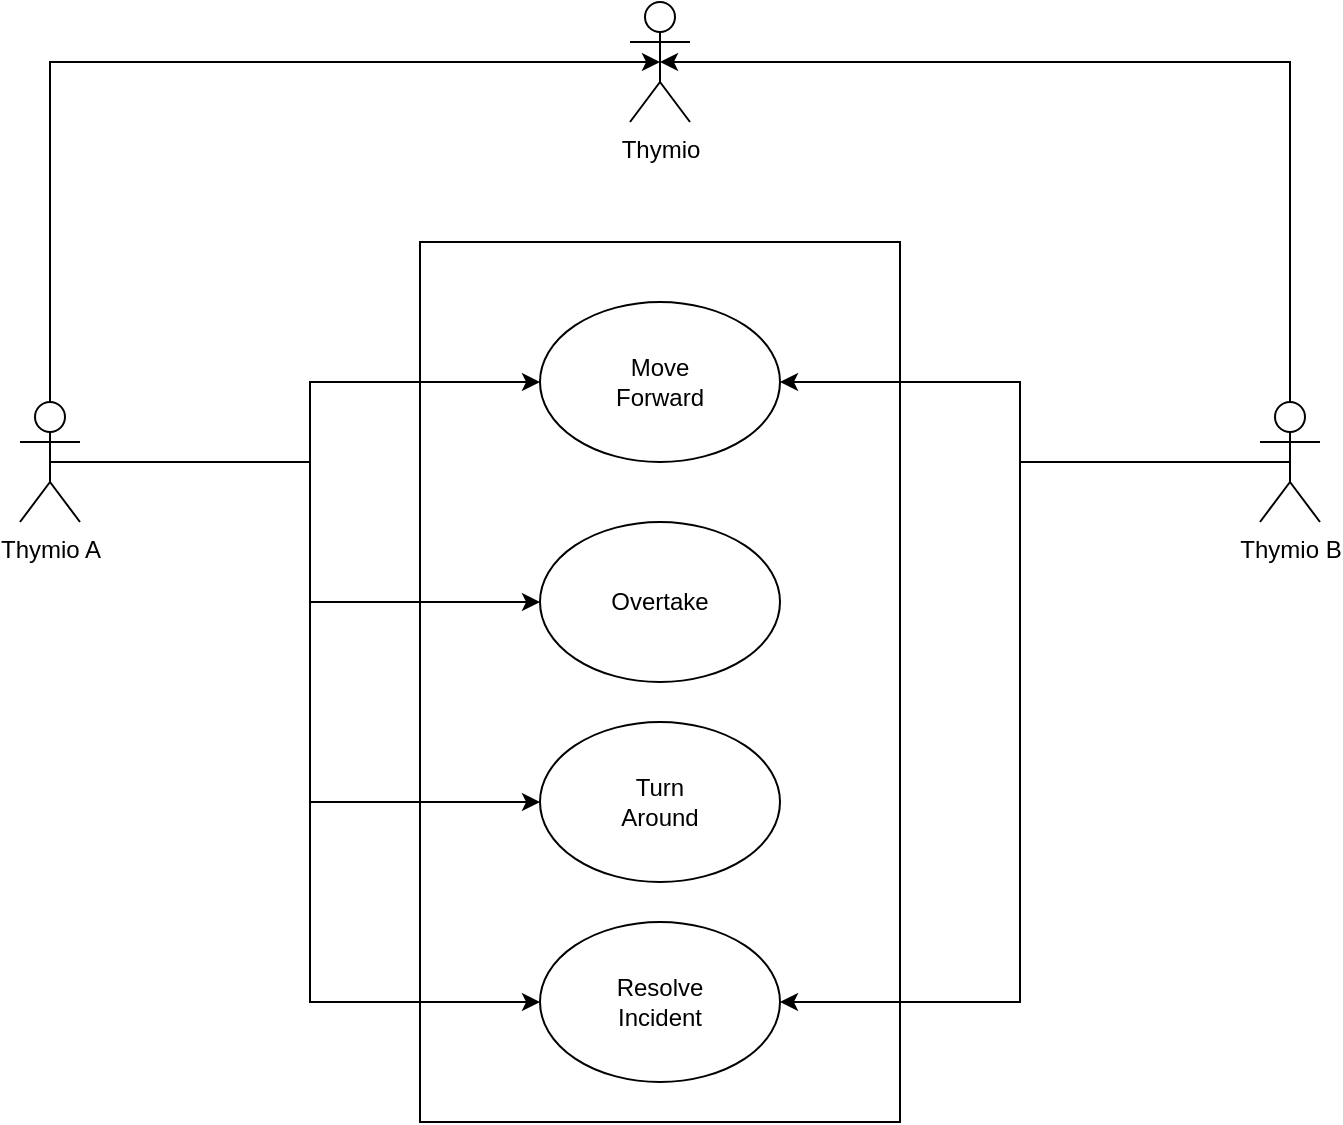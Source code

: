 <mxfile version="25.0.1">
  <diagram name="Pagina-1" id="gC7-CT_BoV-7xCQEOZI1">
    <mxGraphModel dx="823" dy="549" grid="1" gridSize="10" guides="1" tooltips="1" connect="1" arrows="1" fold="1" page="1" pageScale="1" pageWidth="827" pageHeight="1169" math="0" shadow="0">
      <root>
        <mxCell id="0" />
        <mxCell id="1" parent="0" />
        <mxCell id="VEj-wDTGHTGFX5anfmht-2" value="" style="rounded=0;whiteSpace=wrap;html=1;fillColor=none;" vertex="1" parent="1">
          <mxGeometry x="280" y="200" width="240" height="440" as="geometry" />
        </mxCell>
        <mxCell id="VEj-wDTGHTGFX5anfmht-26" style="edgeStyle=orthogonalEdgeStyle;rounded=0;orthogonalLoop=1;jettySize=auto;html=1;exitX=0.5;exitY=0.5;exitDx=0;exitDy=0;exitPerimeter=0;entryX=0;entryY=0.5;entryDx=0;entryDy=0;" edge="1" parent="1" source="VEj-wDTGHTGFX5anfmht-5" target="VEj-wDTGHTGFX5anfmht-9">
          <mxGeometry relative="1" as="geometry" />
        </mxCell>
        <mxCell id="VEj-wDTGHTGFX5anfmht-27" style="edgeStyle=orthogonalEdgeStyle;rounded=0;orthogonalLoop=1;jettySize=auto;html=1;exitX=0.5;exitY=0.5;exitDx=0;exitDy=0;exitPerimeter=0;entryX=0;entryY=0.5;entryDx=0;entryDy=0;" edge="1" parent="1" source="VEj-wDTGHTGFX5anfmht-5" target="VEj-wDTGHTGFX5anfmht-14">
          <mxGeometry relative="1" as="geometry" />
        </mxCell>
        <mxCell id="VEj-wDTGHTGFX5anfmht-28" style="edgeStyle=orthogonalEdgeStyle;rounded=0;orthogonalLoop=1;jettySize=auto;html=1;exitX=0.5;exitY=0.5;exitDx=0;exitDy=0;exitPerimeter=0;entryX=0;entryY=0.5;entryDx=0;entryDy=0;" edge="1" parent="1" source="VEj-wDTGHTGFX5anfmht-5" target="VEj-wDTGHTGFX5anfmht-19">
          <mxGeometry relative="1" as="geometry" />
        </mxCell>
        <mxCell id="VEj-wDTGHTGFX5anfmht-29" style="edgeStyle=orthogonalEdgeStyle;rounded=0;orthogonalLoop=1;jettySize=auto;html=1;exitX=0.5;exitY=0.5;exitDx=0;exitDy=0;exitPerimeter=0;entryX=0;entryY=0.5;entryDx=0;entryDy=0;" edge="1" parent="1" source="VEj-wDTGHTGFX5anfmht-5" target="VEj-wDTGHTGFX5anfmht-23">
          <mxGeometry relative="1" as="geometry" />
        </mxCell>
        <mxCell id="VEj-wDTGHTGFX5anfmht-33" style="edgeStyle=orthogonalEdgeStyle;rounded=0;orthogonalLoop=1;jettySize=auto;html=1;exitX=0.5;exitY=0;exitDx=0;exitDy=0;exitPerimeter=0;entryX=0.5;entryY=0.5;entryDx=0;entryDy=0;entryPerimeter=0;" edge="1" parent="1" source="VEj-wDTGHTGFX5anfmht-5" target="VEj-wDTGHTGFX5anfmht-32">
          <mxGeometry relative="1" as="geometry">
            <Array as="points">
              <mxPoint x="95" y="110" />
            </Array>
          </mxGeometry>
        </mxCell>
        <mxCell id="VEj-wDTGHTGFX5anfmht-5" value="Thymio A" style="shape=umlActor;verticalLabelPosition=bottom;verticalAlign=top;html=1;outlineConnect=0;" vertex="1" parent="1">
          <mxGeometry x="80" y="280" width="30" height="60" as="geometry" />
        </mxCell>
        <mxCell id="VEj-wDTGHTGFX5anfmht-12" value="" style="group" vertex="1" connectable="0" parent="1">
          <mxGeometry x="340" y="230" width="120" height="80" as="geometry" />
        </mxCell>
        <mxCell id="VEj-wDTGHTGFX5anfmht-9" value="" style="ellipse;whiteSpace=wrap;html=1;" vertex="1" parent="VEj-wDTGHTGFX5anfmht-12">
          <mxGeometry width="120" height="80" as="geometry" />
        </mxCell>
        <mxCell id="VEj-wDTGHTGFX5anfmht-10" value="Move Forward" style="text;html=1;align=center;verticalAlign=middle;whiteSpace=wrap;rounded=0;" vertex="1" parent="VEj-wDTGHTGFX5anfmht-12">
          <mxGeometry x="30" y="25" width="60" height="30" as="geometry" />
        </mxCell>
        <mxCell id="VEj-wDTGHTGFX5anfmht-13" value="" style="group" vertex="1" connectable="0" parent="1">
          <mxGeometry x="340" y="340" width="120" height="80" as="geometry" />
        </mxCell>
        <mxCell id="VEj-wDTGHTGFX5anfmht-14" value="" style="ellipse;whiteSpace=wrap;html=1;" vertex="1" parent="VEj-wDTGHTGFX5anfmht-13">
          <mxGeometry width="120" height="80" as="geometry" />
        </mxCell>
        <mxCell id="VEj-wDTGHTGFX5anfmht-15" value="Overtake" style="text;html=1;align=center;verticalAlign=middle;whiteSpace=wrap;rounded=0;" vertex="1" parent="VEj-wDTGHTGFX5anfmht-13">
          <mxGeometry x="30" y="25" width="60" height="30" as="geometry" />
        </mxCell>
        <mxCell id="VEj-wDTGHTGFX5anfmht-30" style="edgeStyle=orthogonalEdgeStyle;rounded=0;orthogonalLoop=1;jettySize=auto;html=1;exitX=0.5;exitY=0.5;exitDx=0;exitDy=0;exitPerimeter=0;entryX=1;entryY=0.5;entryDx=0;entryDy=0;" edge="1" parent="1" source="VEj-wDTGHTGFX5anfmht-16" target="VEj-wDTGHTGFX5anfmht-9">
          <mxGeometry relative="1" as="geometry" />
        </mxCell>
        <mxCell id="VEj-wDTGHTGFX5anfmht-31" style="edgeStyle=orthogonalEdgeStyle;rounded=0;orthogonalLoop=1;jettySize=auto;html=1;exitX=0.5;exitY=0.5;exitDx=0;exitDy=0;exitPerimeter=0;entryX=1;entryY=0.5;entryDx=0;entryDy=0;" edge="1" parent="1" source="VEj-wDTGHTGFX5anfmht-16" target="VEj-wDTGHTGFX5anfmht-23">
          <mxGeometry relative="1" as="geometry" />
        </mxCell>
        <mxCell id="VEj-wDTGHTGFX5anfmht-16" value="Thymio B&lt;div&gt;&lt;br&gt;&lt;/div&gt;" style="shape=umlActor;verticalLabelPosition=bottom;verticalAlign=top;html=1;outlineConnect=0;" vertex="1" parent="1">
          <mxGeometry x="700" y="280" width="30" height="60" as="geometry" />
        </mxCell>
        <mxCell id="VEj-wDTGHTGFX5anfmht-18" value="" style="group" vertex="1" connectable="0" parent="1">
          <mxGeometry x="340" y="440" width="120" height="80" as="geometry" />
        </mxCell>
        <mxCell id="VEj-wDTGHTGFX5anfmht-19" value="" style="ellipse;whiteSpace=wrap;html=1;" vertex="1" parent="VEj-wDTGHTGFX5anfmht-18">
          <mxGeometry width="120" height="80" as="geometry" />
        </mxCell>
        <mxCell id="VEj-wDTGHTGFX5anfmht-20" value="Turn Around" style="text;html=1;align=center;verticalAlign=middle;whiteSpace=wrap;rounded=0;" vertex="1" parent="VEj-wDTGHTGFX5anfmht-18">
          <mxGeometry x="30" y="25" width="60" height="30" as="geometry" />
        </mxCell>
        <mxCell id="VEj-wDTGHTGFX5anfmht-22" value="" style="group" vertex="1" connectable="0" parent="1">
          <mxGeometry x="340" y="540" width="120" height="80" as="geometry" />
        </mxCell>
        <mxCell id="VEj-wDTGHTGFX5anfmht-23" value="" style="ellipse;whiteSpace=wrap;html=1;" vertex="1" parent="VEj-wDTGHTGFX5anfmht-22">
          <mxGeometry width="120" height="80" as="geometry" />
        </mxCell>
        <mxCell id="VEj-wDTGHTGFX5anfmht-24" value="Resolve Incident" style="text;html=1;align=center;verticalAlign=middle;whiteSpace=wrap;rounded=0;" vertex="1" parent="VEj-wDTGHTGFX5anfmht-22">
          <mxGeometry x="30" y="25" width="60" height="30" as="geometry" />
        </mxCell>
        <mxCell id="VEj-wDTGHTGFX5anfmht-32" value="Thymio" style="shape=umlActor;verticalLabelPosition=bottom;verticalAlign=top;html=1;outlineConnect=0;" vertex="1" parent="1">
          <mxGeometry x="385" y="80" width="30" height="60" as="geometry" />
        </mxCell>
        <mxCell id="VEj-wDTGHTGFX5anfmht-34" style="edgeStyle=orthogonalEdgeStyle;rounded=0;orthogonalLoop=1;jettySize=auto;html=1;exitX=0.5;exitY=0;exitDx=0;exitDy=0;exitPerimeter=0;entryX=0.5;entryY=0.5;entryDx=0;entryDy=0;entryPerimeter=0;" edge="1" parent="1" source="VEj-wDTGHTGFX5anfmht-16" target="VEj-wDTGHTGFX5anfmht-32">
          <mxGeometry relative="1" as="geometry">
            <Array as="points">
              <mxPoint x="715" y="110" />
            </Array>
          </mxGeometry>
        </mxCell>
      </root>
    </mxGraphModel>
  </diagram>
</mxfile>
